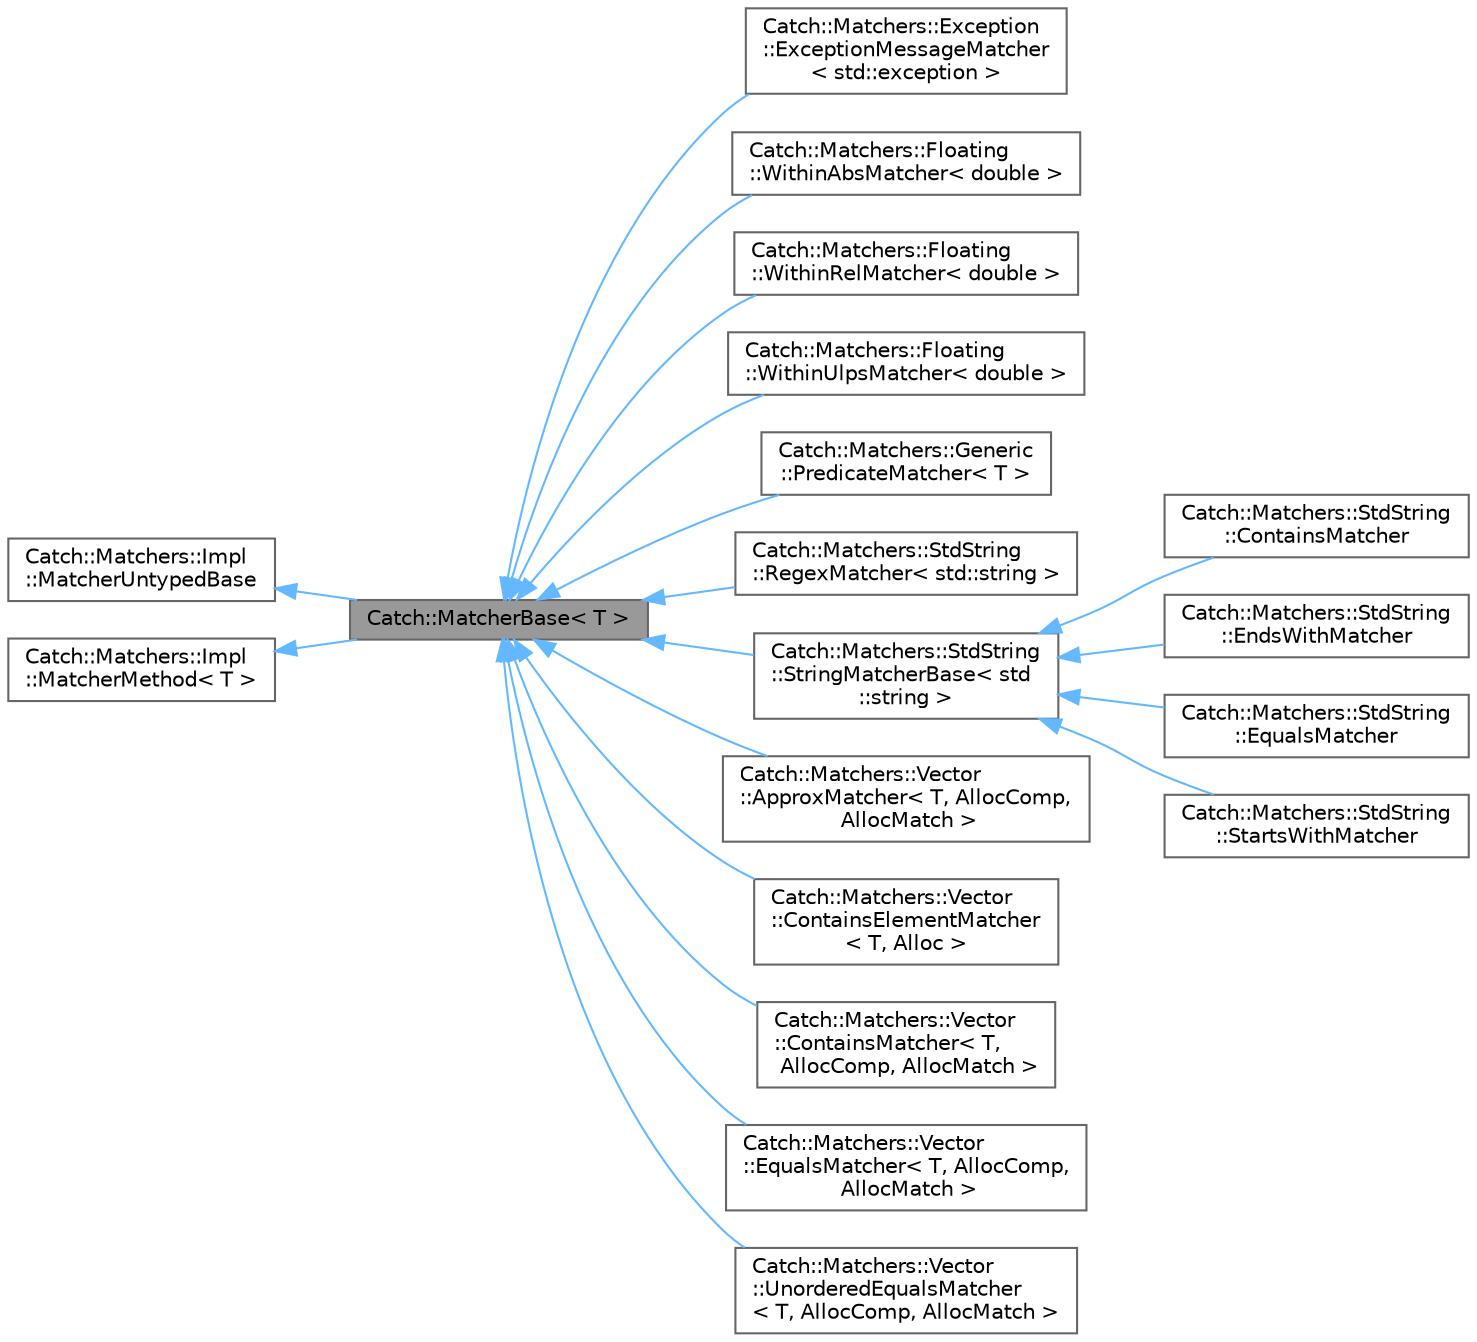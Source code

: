 digraph "Catch::MatcherBase&lt; T &gt;"
{
 // LATEX_PDF_SIZE
  bgcolor="transparent";
  edge [fontname=Helvetica,fontsize=10,labelfontname=Helvetica,labelfontsize=10];
  node [fontname=Helvetica,fontsize=10,shape=box,height=0.2,width=0.4];
  rankdir="LR";
  Node1 [id="Node000001",label="Catch::MatcherBase\< T \>",height=0.2,width=0.4,color="gray40", fillcolor="grey60", style="filled", fontcolor="black",tooltip=" "];
  Node2 -> Node1 [id="edge19_Node000001_Node000002",dir="back",color="steelblue1",style="solid",tooltip=" "];
  Node2 [id="Node000002",label="Catch::Matchers::Impl\l::MatcherUntypedBase",height=0.2,width=0.4,color="gray40", fillcolor="white", style="filled",URL="$class_catch_1_1_matchers_1_1_impl_1_1_matcher_untyped_base.html",tooltip=" "];
  Node3 -> Node1 [id="edge20_Node000001_Node000003",dir="back",color="steelblue1",style="solid",tooltip=" "];
  Node3 [id="Node000003",label="Catch::Matchers::Impl\l::MatcherMethod\< T \>",height=0.2,width=0.4,color="gray40", fillcolor="white", style="filled",URL="$struct_catch_1_1_matchers_1_1_impl_1_1_matcher_method.html",tooltip=" "];
  Node1 -> Node4 [id="edge21_Node000001_Node000004",dir="back",color="steelblue1",style="solid",tooltip=" "];
  Node4 [id="Node000004",label="Catch::Matchers::Exception\l::ExceptionMessageMatcher\l\< std::exception \>",height=0.2,width=0.4,color="gray40", fillcolor="white", style="filled",URL="$class_catch_1_1_matchers_1_1_exception_1_1_exception_message_matcher.html",tooltip=" "];
  Node1 -> Node5 [id="edge22_Node000001_Node000005",dir="back",color="steelblue1",style="solid",tooltip=" "];
  Node5 [id="Node000005",label="Catch::Matchers::Floating\l::WithinAbsMatcher\< double \>",height=0.2,width=0.4,color="gray40", fillcolor="white", style="filled",URL="$struct_catch_1_1_matchers_1_1_floating_1_1_within_abs_matcher.html",tooltip=" "];
  Node1 -> Node6 [id="edge23_Node000001_Node000006",dir="back",color="steelblue1",style="solid",tooltip=" "];
  Node6 [id="Node000006",label="Catch::Matchers::Floating\l::WithinRelMatcher\< double \>",height=0.2,width=0.4,color="gray40", fillcolor="white", style="filled",URL="$struct_catch_1_1_matchers_1_1_floating_1_1_within_rel_matcher.html",tooltip=" "];
  Node1 -> Node7 [id="edge24_Node000001_Node000007",dir="back",color="steelblue1",style="solid",tooltip=" "];
  Node7 [id="Node000007",label="Catch::Matchers::Floating\l::WithinUlpsMatcher\< double \>",height=0.2,width=0.4,color="gray40", fillcolor="white", style="filled",URL="$struct_catch_1_1_matchers_1_1_floating_1_1_within_ulps_matcher.html",tooltip=" "];
  Node1 -> Node8 [id="edge25_Node000001_Node000008",dir="back",color="steelblue1",style="solid",tooltip=" "];
  Node8 [id="Node000008",label="Catch::Matchers::Generic\l::PredicateMatcher\< T \>",height=0.2,width=0.4,color="gray40", fillcolor="white", style="filled",URL="$class_catch_1_1_matchers_1_1_generic_1_1_predicate_matcher.html",tooltip=" "];
  Node1 -> Node9 [id="edge26_Node000001_Node000009",dir="back",color="steelblue1",style="solid",tooltip=" "];
  Node9 [id="Node000009",label="Catch::Matchers::StdString\l::RegexMatcher\< std::string \>",height=0.2,width=0.4,color="gray40", fillcolor="white", style="filled",URL="$struct_catch_1_1_matchers_1_1_std_string_1_1_regex_matcher.html",tooltip=" "];
  Node1 -> Node10 [id="edge27_Node000001_Node000010",dir="back",color="steelblue1",style="solid",tooltip=" "];
  Node10 [id="Node000010",label="Catch::Matchers::StdString\l::StringMatcherBase\< std\l::string \>",height=0.2,width=0.4,color="gray40", fillcolor="white", style="filled",URL="$struct_catch_1_1_matchers_1_1_std_string_1_1_string_matcher_base.html",tooltip=" "];
  Node10 -> Node11 [id="edge28_Node000010_Node000011",dir="back",color="steelblue1",style="solid",tooltip=" "];
  Node11 [id="Node000011",label="Catch::Matchers::StdString\l::ContainsMatcher",height=0.2,width=0.4,color="gray40", fillcolor="white", style="filled",URL="$struct_catch_1_1_matchers_1_1_std_string_1_1_contains_matcher.html",tooltip=" "];
  Node10 -> Node12 [id="edge29_Node000010_Node000012",dir="back",color="steelblue1",style="solid",tooltip=" "];
  Node12 [id="Node000012",label="Catch::Matchers::StdString\l::EndsWithMatcher",height=0.2,width=0.4,color="gray40", fillcolor="white", style="filled",URL="$struct_catch_1_1_matchers_1_1_std_string_1_1_ends_with_matcher.html",tooltip=" "];
  Node10 -> Node13 [id="edge30_Node000010_Node000013",dir="back",color="steelblue1",style="solid",tooltip=" "];
  Node13 [id="Node000013",label="Catch::Matchers::StdString\l::EqualsMatcher",height=0.2,width=0.4,color="gray40", fillcolor="white", style="filled",URL="$struct_catch_1_1_matchers_1_1_std_string_1_1_equals_matcher.html",tooltip=" "];
  Node10 -> Node14 [id="edge31_Node000010_Node000014",dir="back",color="steelblue1",style="solid",tooltip=" "];
  Node14 [id="Node000014",label="Catch::Matchers::StdString\l::StartsWithMatcher",height=0.2,width=0.4,color="gray40", fillcolor="white", style="filled",URL="$struct_catch_1_1_matchers_1_1_std_string_1_1_starts_with_matcher.html",tooltip=" "];
  Node1 -> Node15 [id="edge32_Node000001_Node000015",dir="back",color="steelblue1",style="solid",tooltip=" "];
  Node15 [id="Node000015",label="Catch::Matchers::Vector\l::ApproxMatcher\< T, AllocComp,\l AllocMatch \>",height=0.2,width=0.4,color="gray40", fillcolor="white", style="filled",URL="$struct_catch_1_1_matchers_1_1_vector_1_1_approx_matcher.html",tooltip=" "];
  Node1 -> Node16 [id="edge33_Node000001_Node000016",dir="back",color="steelblue1",style="solid",tooltip=" "];
  Node16 [id="Node000016",label="Catch::Matchers::Vector\l::ContainsElementMatcher\l\< T, Alloc \>",height=0.2,width=0.4,color="gray40", fillcolor="white", style="filled",URL="$struct_catch_1_1_matchers_1_1_vector_1_1_contains_element_matcher.html",tooltip=" "];
  Node1 -> Node17 [id="edge34_Node000001_Node000017",dir="back",color="steelblue1",style="solid",tooltip=" "];
  Node17 [id="Node000017",label="Catch::Matchers::Vector\l::ContainsMatcher\< T,\l AllocComp, AllocMatch \>",height=0.2,width=0.4,color="gray40", fillcolor="white", style="filled",URL="$struct_catch_1_1_matchers_1_1_vector_1_1_contains_matcher.html",tooltip=" "];
  Node1 -> Node18 [id="edge35_Node000001_Node000018",dir="back",color="steelblue1",style="solid",tooltip=" "];
  Node18 [id="Node000018",label="Catch::Matchers::Vector\l::EqualsMatcher\< T, AllocComp,\l AllocMatch \>",height=0.2,width=0.4,color="gray40", fillcolor="white", style="filled",URL="$struct_catch_1_1_matchers_1_1_vector_1_1_equals_matcher.html",tooltip=" "];
  Node1 -> Node19 [id="edge36_Node000001_Node000019",dir="back",color="steelblue1",style="solid",tooltip=" "];
  Node19 [id="Node000019",label="Catch::Matchers::Vector\l::UnorderedEqualsMatcher\l\< T, AllocComp, AllocMatch \>",height=0.2,width=0.4,color="gray40", fillcolor="white", style="filled",URL="$struct_catch_1_1_matchers_1_1_vector_1_1_unordered_equals_matcher.html",tooltip=" "];
}
